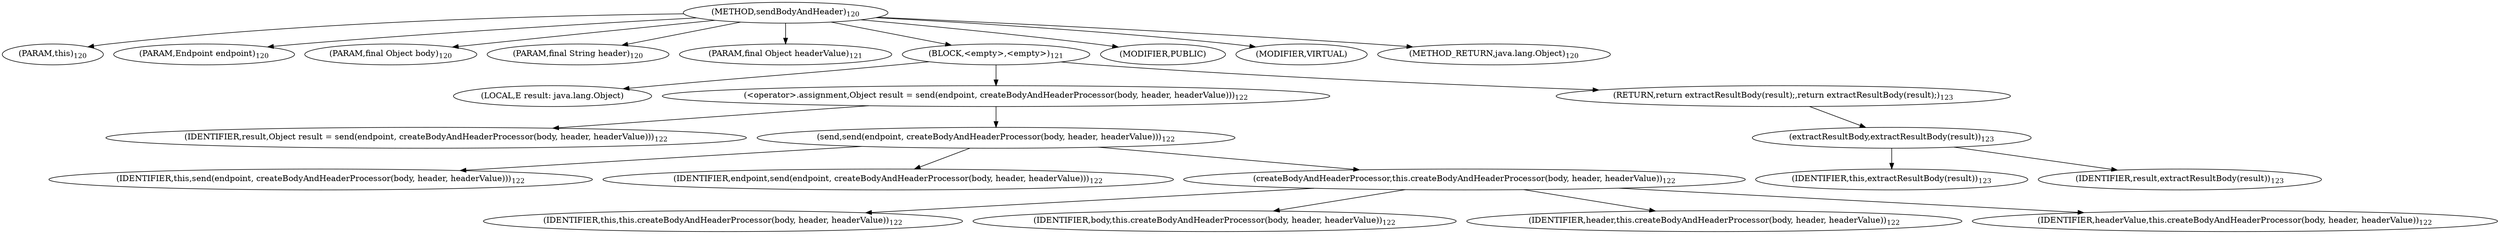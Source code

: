 digraph "sendBodyAndHeader" {  
"414" [label = <(METHOD,sendBodyAndHeader)<SUB>120</SUB>> ]
"38" [label = <(PARAM,this)<SUB>120</SUB>> ]
"415" [label = <(PARAM,Endpoint endpoint)<SUB>120</SUB>> ]
"416" [label = <(PARAM,final Object body)<SUB>120</SUB>> ]
"417" [label = <(PARAM,final String header)<SUB>120</SUB>> ]
"418" [label = <(PARAM,final Object headerValue)<SUB>121</SUB>> ]
"419" [label = <(BLOCK,&lt;empty&gt;,&lt;empty&gt;)<SUB>121</SUB>> ]
"420" [label = <(LOCAL,E result: java.lang.Object)> ]
"421" [label = <(&lt;operator&gt;.assignment,Object result = send(endpoint, createBodyAndHeaderProcessor(body, header, headerValue)))<SUB>122</SUB>> ]
"422" [label = <(IDENTIFIER,result,Object result = send(endpoint, createBodyAndHeaderProcessor(body, header, headerValue)))<SUB>122</SUB>> ]
"423" [label = <(send,send(endpoint, createBodyAndHeaderProcessor(body, header, headerValue)))<SUB>122</SUB>> ]
"39" [label = <(IDENTIFIER,this,send(endpoint, createBodyAndHeaderProcessor(body, header, headerValue)))<SUB>122</SUB>> ]
"424" [label = <(IDENTIFIER,endpoint,send(endpoint, createBodyAndHeaderProcessor(body, header, headerValue)))<SUB>122</SUB>> ]
"425" [label = <(createBodyAndHeaderProcessor,this.createBodyAndHeaderProcessor(body, header, headerValue))<SUB>122</SUB>> ]
"37" [label = <(IDENTIFIER,this,this.createBodyAndHeaderProcessor(body, header, headerValue))<SUB>122</SUB>> ]
"426" [label = <(IDENTIFIER,body,this.createBodyAndHeaderProcessor(body, header, headerValue))<SUB>122</SUB>> ]
"427" [label = <(IDENTIFIER,header,this.createBodyAndHeaderProcessor(body, header, headerValue))<SUB>122</SUB>> ]
"428" [label = <(IDENTIFIER,headerValue,this.createBodyAndHeaderProcessor(body, header, headerValue))<SUB>122</SUB>> ]
"429" [label = <(RETURN,return extractResultBody(result);,return extractResultBody(result);)<SUB>123</SUB>> ]
"430" [label = <(extractResultBody,extractResultBody(result))<SUB>123</SUB>> ]
"40" [label = <(IDENTIFIER,this,extractResultBody(result))<SUB>123</SUB>> ]
"431" [label = <(IDENTIFIER,result,extractResultBody(result))<SUB>123</SUB>> ]
"432" [label = <(MODIFIER,PUBLIC)> ]
"433" [label = <(MODIFIER,VIRTUAL)> ]
"434" [label = <(METHOD_RETURN,java.lang.Object)<SUB>120</SUB>> ]
  "414" -> "38" 
  "414" -> "415" 
  "414" -> "416" 
  "414" -> "417" 
  "414" -> "418" 
  "414" -> "419" 
  "414" -> "432" 
  "414" -> "433" 
  "414" -> "434" 
  "419" -> "420" 
  "419" -> "421" 
  "419" -> "429" 
  "421" -> "422" 
  "421" -> "423" 
  "423" -> "39" 
  "423" -> "424" 
  "423" -> "425" 
  "425" -> "37" 
  "425" -> "426" 
  "425" -> "427" 
  "425" -> "428" 
  "429" -> "430" 
  "430" -> "40" 
  "430" -> "431" 
}
